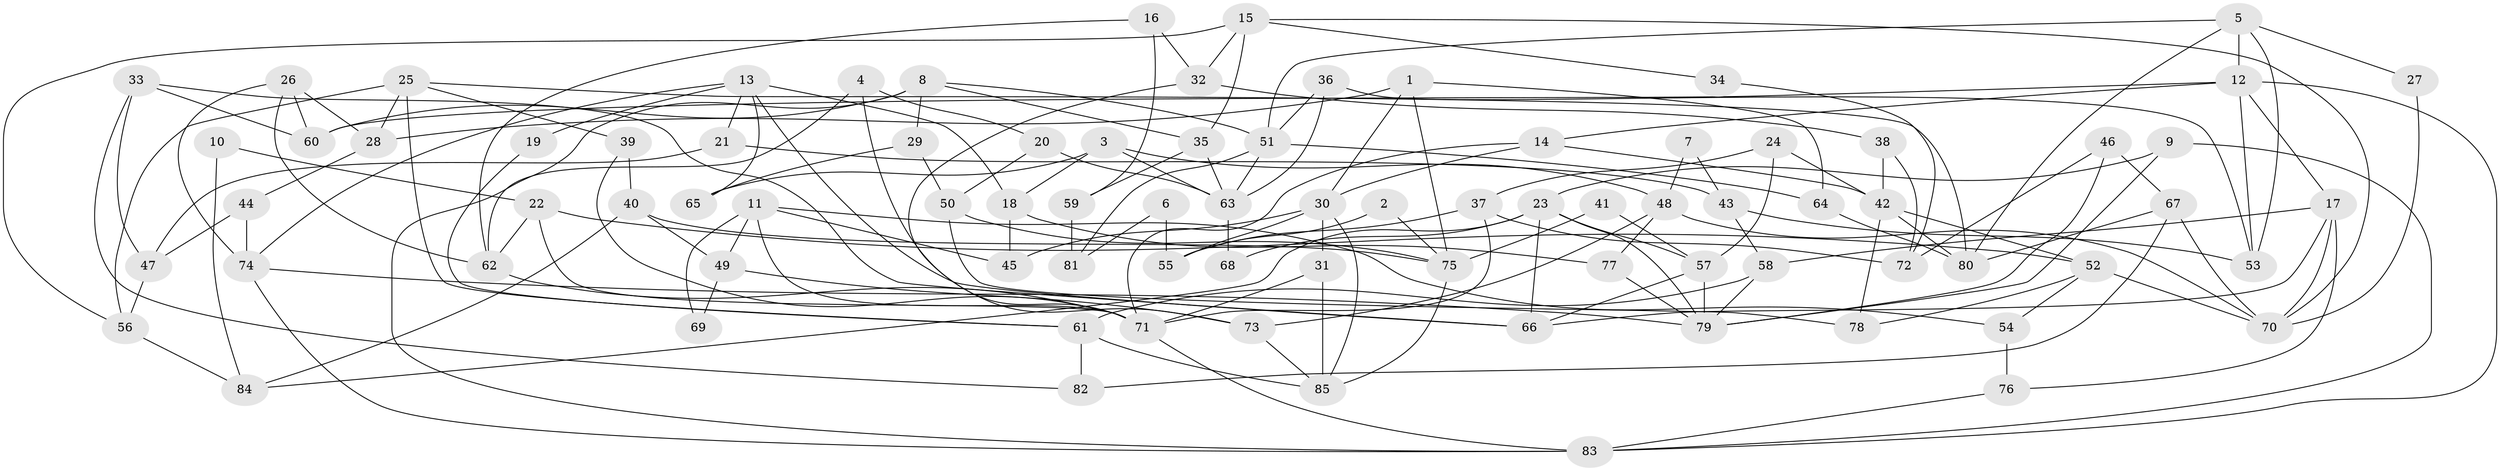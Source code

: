 // Generated by graph-tools (version 1.1) at 2025/11/02/27/25 16:11:20]
// undirected, 85 vertices, 170 edges
graph export_dot {
graph [start="1"]
  node [color=gray90,style=filled];
  1;
  2;
  3;
  4;
  5;
  6;
  7;
  8;
  9;
  10;
  11;
  12;
  13;
  14;
  15;
  16;
  17;
  18;
  19;
  20;
  21;
  22;
  23;
  24;
  25;
  26;
  27;
  28;
  29;
  30;
  31;
  32;
  33;
  34;
  35;
  36;
  37;
  38;
  39;
  40;
  41;
  42;
  43;
  44;
  45;
  46;
  47;
  48;
  49;
  50;
  51;
  52;
  53;
  54;
  55;
  56;
  57;
  58;
  59;
  60;
  61;
  62;
  63;
  64;
  65;
  66;
  67;
  68;
  69;
  70;
  71;
  72;
  73;
  74;
  75;
  76;
  77;
  78;
  79;
  80;
  81;
  82;
  83;
  84;
  85;
  1 -- 75;
  1 -- 64;
  1 -- 28;
  1 -- 30;
  2 -- 55;
  2 -- 75;
  3 -- 18;
  3 -- 65;
  3 -- 48;
  3 -- 63;
  4 -- 73;
  4 -- 62;
  4 -- 20;
  5 -- 12;
  5 -- 51;
  5 -- 27;
  5 -- 53;
  5 -- 80;
  6 -- 81;
  6 -- 55;
  7 -- 48;
  7 -- 43;
  8 -- 60;
  8 -- 83;
  8 -- 29;
  8 -- 35;
  8 -- 51;
  9 -- 83;
  9 -- 23;
  9 -- 79;
  10 -- 22;
  10 -- 84;
  11 -- 54;
  11 -- 71;
  11 -- 45;
  11 -- 49;
  11 -- 69;
  12 -- 14;
  12 -- 83;
  12 -- 17;
  12 -- 53;
  12 -- 60;
  13 -- 74;
  13 -- 21;
  13 -- 18;
  13 -- 19;
  13 -- 65;
  13 -- 66;
  14 -- 71;
  14 -- 42;
  14 -- 30;
  15 -- 35;
  15 -- 32;
  15 -- 34;
  15 -- 56;
  15 -- 70;
  16 -- 62;
  16 -- 32;
  16 -- 59;
  17 -- 66;
  17 -- 58;
  17 -- 70;
  17 -- 76;
  18 -- 45;
  18 -- 77;
  19 -- 61;
  20 -- 63;
  20 -- 50;
  21 -- 47;
  21 -- 43;
  22 -- 62;
  22 -- 52;
  22 -- 71;
  23 -- 79;
  23 -- 57;
  23 -- 66;
  23 -- 68;
  23 -- 84;
  24 -- 57;
  24 -- 42;
  24 -- 37;
  25 -- 28;
  25 -- 56;
  25 -- 39;
  25 -- 61;
  25 -- 80;
  26 -- 60;
  26 -- 74;
  26 -- 28;
  26 -- 62;
  27 -- 70;
  28 -- 44;
  29 -- 50;
  29 -- 65;
  30 -- 31;
  30 -- 45;
  30 -- 55;
  30 -- 85;
  31 -- 85;
  31 -- 71;
  32 -- 38;
  32 -- 71;
  33 -- 82;
  33 -- 66;
  33 -- 47;
  33 -- 60;
  34 -- 72;
  35 -- 63;
  35 -- 59;
  36 -- 53;
  36 -- 51;
  36 -- 63;
  37 -- 71;
  37 -- 55;
  37 -- 72;
  38 -- 72;
  38 -- 42;
  39 -- 71;
  39 -- 40;
  40 -- 49;
  40 -- 75;
  40 -- 84;
  41 -- 75;
  41 -- 57;
  42 -- 80;
  42 -- 52;
  42 -- 78;
  43 -- 53;
  43 -- 58;
  44 -- 47;
  44 -- 74;
  46 -- 79;
  46 -- 67;
  46 -- 72;
  47 -- 56;
  48 -- 70;
  48 -- 73;
  48 -- 77;
  49 -- 73;
  49 -- 69;
  50 -- 75;
  50 -- 78;
  51 -- 63;
  51 -- 64;
  51 -- 81;
  52 -- 70;
  52 -- 78;
  52 -- 54;
  54 -- 76;
  56 -- 84;
  57 -- 79;
  57 -- 66;
  58 -- 79;
  58 -- 61;
  59 -- 81;
  61 -- 82;
  61 -- 85;
  62 -- 71;
  63 -- 68;
  64 -- 80;
  67 -- 70;
  67 -- 80;
  67 -- 82;
  71 -- 83;
  73 -- 85;
  74 -- 79;
  74 -- 83;
  75 -- 85;
  76 -- 83;
  77 -- 79;
}
